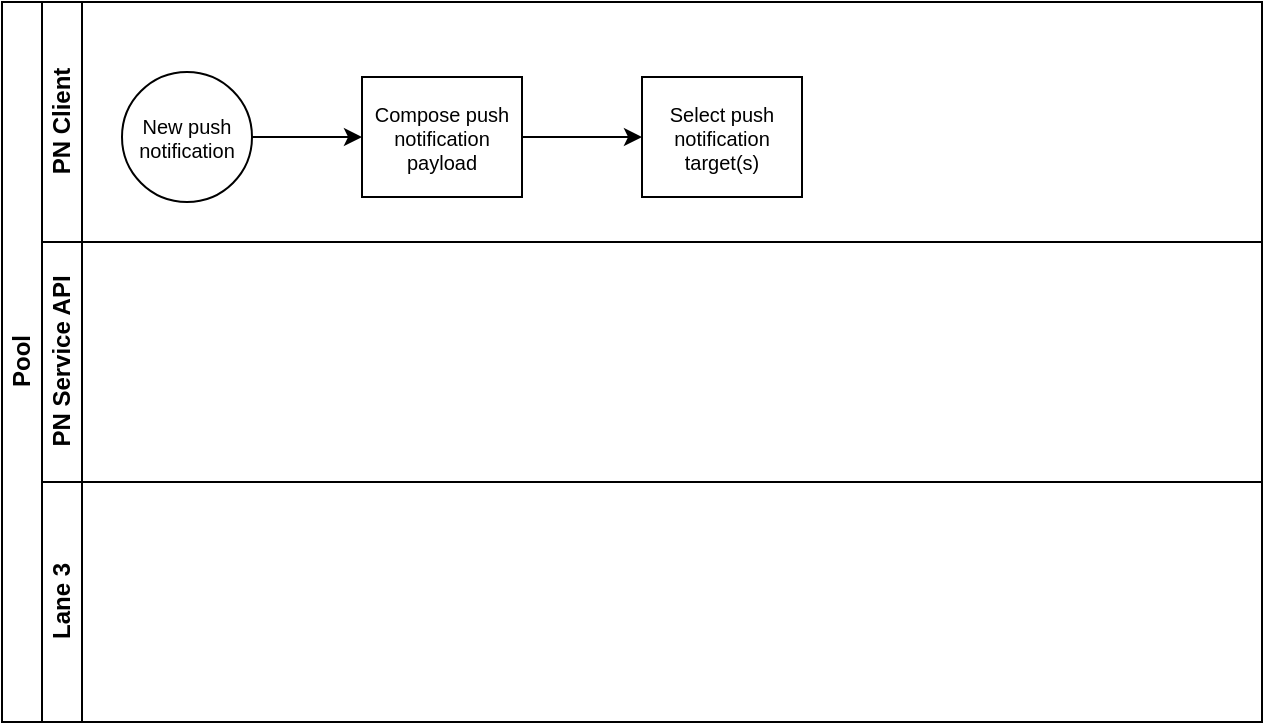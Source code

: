 <mxfile version="22.0.4" type="github">
  <diagram id="prtHgNgQTEPvFCAcTncT" name="Page-1">
    <mxGraphModel dx="1707" dy="510" grid="1" gridSize="10" guides="1" tooltips="1" connect="1" arrows="1" fold="1" page="1" pageScale="1" pageWidth="827" pageHeight="1169" math="0" shadow="0">
      <root>
        <mxCell id="0" />
        <mxCell id="1" parent="0" />
        <mxCell id="dNxyNK7c78bLwvsdeMH5-19" value="Pool" style="swimlane;html=1;childLayout=stackLayout;resizeParent=1;resizeParentMax=0;horizontal=0;startSize=20;horizontalStack=0;" parent="1" vertex="1">
          <mxGeometry x="-60" y="120" width="630" height="360" as="geometry" />
        </mxCell>
        <mxCell id="dNxyNK7c78bLwvsdeMH5-20" value="&lt;div&gt;PN Client&lt;/div&gt;" style="swimlane;html=1;startSize=20;horizontal=0;" parent="dNxyNK7c78bLwvsdeMH5-19" vertex="1">
          <mxGeometry x="20" width="610" height="120" as="geometry" />
        </mxCell>
        <mxCell id="dNxyNK7c78bLwvsdeMH5-25" value="" style="edgeStyle=orthogonalEdgeStyle;rounded=0;orthogonalLoop=1;jettySize=auto;html=1;" parent="dNxyNK7c78bLwvsdeMH5-20" source="dNxyNK7c78bLwvsdeMH5-23" target="dNxyNK7c78bLwvsdeMH5-24" edge="1">
          <mxGeometry relative="1" as="geometry" />
        </mxCell>
        <mxCell id="dNxyNK7c78bLwvsdeMH5-23" value="New push notification" style="ellipse;whiteSpace=wrap;html=1;fontSize=10;rotation=0;" parent="dNxyNK7c78bLwvsdeMH5-20" vertex="1">
          <mxGeometry x="40" y="35" width="65" height="65" as="geometry" />
        </mxCell>
        <mxCell id="ISdzLBdoQtE2fDENWkCR-4" style="edgeStyle=orthogonalEdgeStyle;rounded=0;orthogonalLoop=1;jettySize=auto;html=1;exitX=1;exitY=0.5;exitDx=0;exitDy=0;entryX=0;entryY=0.5;entryDx=0;entryDy=0;" edge="1" parent="dNxyNK7c78bLwvsdeMH5-20" source="dNxyNK7c78bLwvsdeMH5-24" target="ISdzLBdoQtE2fDENWkCR-3">
          <mxGeometry relative="1" as="geometry" />
        </mxCell>
        <mxCell id="dNxyNK7c78bLwvsdeMH5-24" value="Compose push notification payload" style="rounded=0;whiteSpace=wrap;html=1;fontFamily=Helvetica;fontSize=10;fontColor=#000000;align=center;" parent="dNxyNK7c78bLwvsdeMH5-20" vertex="1">
          <mxGeometry x="160" y="37.5" width="80" height="60" as="geometry" />
        </mxCell>
        <mxCell id="ISdzLBdoQtE2fDENWkCR-3" value="Select push notification target(s)" style="rounded=0;whiteSpace=wrap;html=1;fontFamily=Helvetica;fontSize=10;fontColor=#000000;align=center;" vertex="1" parent="dNxyNK7c78bLwvsdeMH5-20">
          <mxGeometry x="300" y="37.5" width="80" height="60" as="geometry" />
        </mxCell>
        <mxCell id="dNxyNK7c78bLwvsdeMH5-21" value="&lt;div&gt;PN Service API&lt;br&gt;&lt;/div&gt;" style="swimlane;html=1;startSize=20;horizontal=0;" parent="dNxyNK7c78bLwvsdeMH5-19" vertex="1">
          <mxGeometry x="20" y="120" width="610" height="120" as="geometry" />
        </mxCell>
        <mxCell id="dNxyNK7c78bLwvsdeMH5-22" value="Lane 3" style="swimlane;html=1;startSize=20;horizontal=0;" parent="dNxyNK7c78bLwvsdeMH5-19" vertex="1">
          <mxGeometry x="20" y="240" width="610" height="120" as="geometry" />
        </mxCell>
      </root>
    </mxGraphModel>
  </diagram>
</mxfile>
